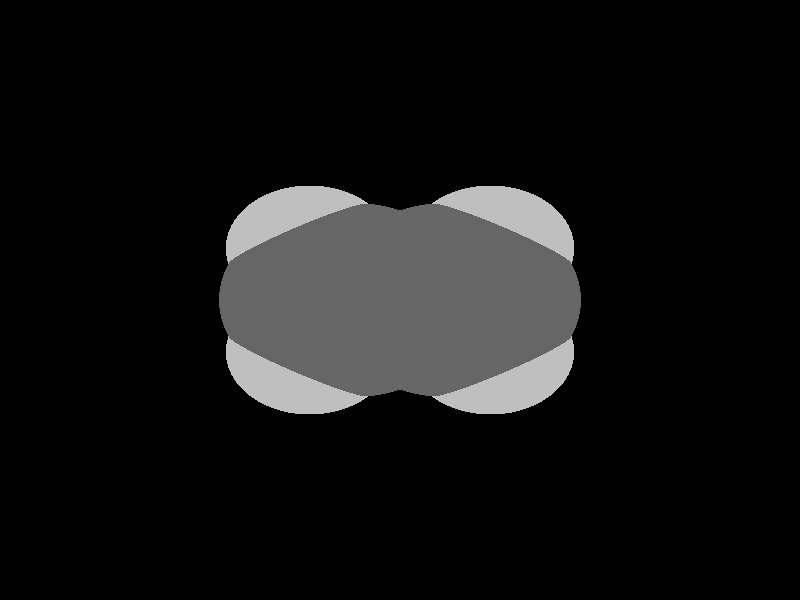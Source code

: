 global_settings {
	ambient_light rgb <0.200000002980232, 0.200000002980232, 0.200000002980232>
	max_trace_level 15
}

background { color rgb <0,0,0> }

camera {
	perspective
	location <-1.321, -12.0573559860313, 7.00137126868715>
	angle 40
	up <0, 0.483473536926044, 0.87535897727288>
	right <1, 0, 0> * 1
	direction <0, 0.87535897727288, -0.483473536926044> }

light_source {
	<22.6188922639305, -15.1808815720728, 30.9942381476512>
	color rgb <1, 1, 1>
	fade_distance 56.5472298172068
	fade_power 0
	spotlight
    area_light <20, 0, 0>, <0, 0, 20>, 20, 20
    circular
	orient
	point_at <-22.6188922639305, 15.1808815720728, -30.9942381476512>
}

light_source {
	<-22.6188922639305, 21.9434623732307, 10.4899212453301>
	color rgb <0.300000011920929, 0.300000011920929, 0.300000011920929> shadowless
	fade_distance 56.5472298172068
	fade_power 0
	parallel
	point_at <22.6188922639305, -21.9434623732307, -10.4899212453301>
}

#default {
	finish {ambient 0.5 diffuse 1 specular 0.2 roughness .01 metallic 1}
}


union {
cylinder {
	<-0.66, 0.67439077290418, 0.0984778849431989>, 	<-1.321, 0.67439077290418, 0.0984778849431989>, 0.075
	pigment { rgbt <0.400000005960464, 0.400000005960464, 0.400000005960464, 0> }
}
cylinder {
	<-0.66, 0.56560922709582, -0.0984778849431989>, 	<-1.321, 0.56560922709582, -0.0984778849431989>, 0.075
	pigment { rgbt <0.400000005960464, 0.400000005960464, 0.400000005960464, 0> }
}
cylinder {
	<-1.321, 0.67439077290418, 0.0984778849431989>, 	<-1.982, 0.67439077290418, 0.0984778849431989>, 0.075
	pigment { rgbt <0.400000005960464, 0.400000005960464, 0.400000005960464, 0> }
}
cylinder {
	<-1.321, 0.56560922709582, -0.0984778849431989>, 	<-1.982, 0.56560922709582, -0.0984778849431989>, 0.075
	pigment { rgbt <0.400000005960464, 0.400000005960464, 0.400000005960464, 0> }
}
cylinder {
	<-0.66, 0.62, 0>, 	<-0.33922102530375, 0.888343949986286, 0.486103523193549>, 0.075
	pigment { rgbt <0.400000005960464, 0.400000005960464, 0.400000005960464, 0> }
}
cylinder {
	<-0.33922102530375, 0.888343949986286, 0.486103523193549>, 	<-0.14, 1.055, 0.788>, 0.075
	pigment { rgbt <0.75, 0.75, 0.75, 0> }
}
cylinder {
	<-0.66, 0.62, 0>, 	<-0.33928975511267, 0.351096794671392, -0.48661612156943>, 0.075
	pigment { rgbt <0.400000005960464, 0.400000005960464, 0.400000005960464, 0> }
}
cylinder {
	<-0.33928975511267, 0.351096794671392, -0.48661612156943>, 	<-0.14, 0.184, -0.789>, 0.075
	pigment { rgbt <0.75, 0.75, 0.75, 0> }
}
cylinder {
	<-1.982, 0.62, 0>, 	<-2.30277897469625, 0.888343949986286, 0.486103523193549>, 0.075
	pigment { rgbt <0.400000005960464, 0.400000005960464, 0.400000005960464, 0> }
}
cylinder {
	<-2.30277897469625, 0.888343949986286, 0.486103523193549>, 	<-2.502, 1.055, 0.788>, 0.075
	pigment { rgbt <0.75, 0.75, 0.75, 0> }
}
cylinder {
	<-1.982, 0.62, 0>, 	<-2.30271024488733, 0.351096794671392, -0.48661612156943>, 0.075
	pigment { rgbt <0.400000005960464, 0.400000005960464, 0.400000005960464, 0> }
}
cylinder {
	<-2.30271024488733, 0.351096794671392, -0.48661612156943>, 	<-2.502, 0.184, -0.789>, 0.075
	pigment { rgbt <0.75, 0.75, 0.75, 0> }
}
sphere {
	<-0.66, 0.62, 0>, 0.4104
	pigment { rgbt <0.400000005960464, 0.400000005960464, 0.400000005960464,0> }
}
sphere {
	<-1.982, 0.62, 0>, 0.4104
	pigment { rgbt <0.400000005960464, 0.400000005960464, 0.400000005960464,0> }
}
sphere {
	<-0.14, 1.055, 0.788>, 0.1674
	pigment { rgbt <0.75, 0.75, 0.75,0> }
}
sphere {
	<-0.14, 0.184, -0.789>, 0.1674
	pigment { rgbt <0.75, 0.75, 0.75,0> }
}
sphere {
	<-2.502, 1.055, 0.788>, 0.1674
	pigment { rgbt <0.75, 0.75, 0.75,0> }
}
sphere {
	<-2.502, 0.184, -0.789>, 0.1674
	pigment { rgbt <0.75, 0.75, 0.75,0> }
}
}
merge {
}
union {
}
merge {
sphere {
	<-0.66, 0.62, 0>, 1.69983
	pigment { rgbt <0, 0, 0,0> }
}
sphere {
	<-1.982, 0.62, 0>, 1.69983
	pigment { rgbt <0, 0, 0,0> }
}
sphere {
	<-0.14, 1.055, 0.788>, 1.09989
	pigment { rgbt <0, 0, 0,0> }
}
sphere {
	<-0.14, 0.184, -0.789>, 1.09989
	pigment { rgbt <0, 0, 0,0> }
}
sphere {
	<-2.502, 1.055, 0.788>, 1.09989
	pigment { rgbt <0, 0, 0,0> }
}
sphere {
	<-2.502, 0.184, -0.789>, 1.09989
	pigment { rgbt <0, 0, 0,0> }
}
sphere {
	<-0.66, 0.62, 0>, 1.7
	pigment { rgbt <0.400000005960464, 0.400000005960464, 0.400000005960464,0.350000023841858> }
}
sphere {
	<-1.982, 0.62, 0>, 1.7
	pigment { rgbt <0.400000005960464, 0.400000005960464, 0.400000005960464,0.350000023841858> }
}
sphere {
	<-0.14, 1.055, 0.788>, 1.1
	pigment { rgbt <0.75, 0.75, 0.75,0.350000023841858> }
}
sphere {
	<-0.14, 0.184, -0.789>, 1.1
	pigment { rgbt <0.75, 0.75, 0.75,0.350000023841858> }
}
sphere {
	<-2.502, 1.055, 0.788>, 1.1
	pigment { rgbt <0.75, 0.75, 0.75,0.350000023841858> }
}
sphere {
	<-2.502, 0.184, -0.789>, 1.1
	pigment { rgbt <0.75, 0.75, 0.75,0.350000023841858> }
}
}
